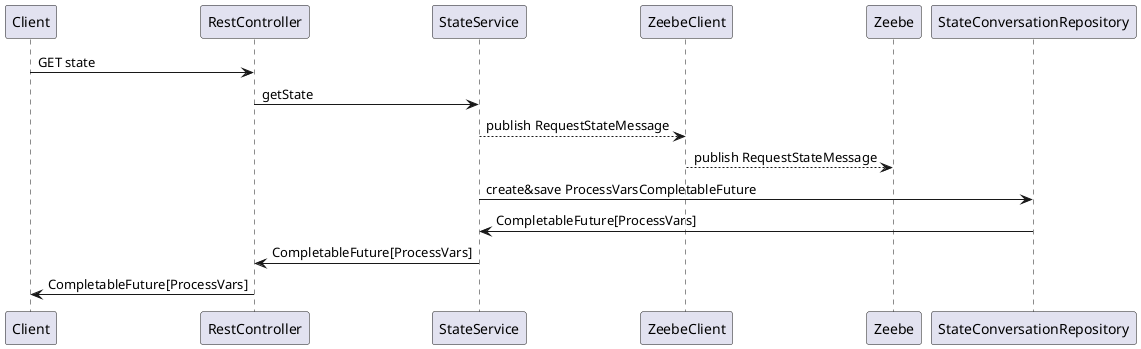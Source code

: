 @startuml
Client -> RestController : GET state
RestController -> StateService : getState

StateService --> ZeebeClient : publish RequestStateMessage
ZeebeClient --> Zeebe : publish RequestStateMessage
StateService -> StateConversationRepository : create&save ProcessVarsCompletableFuture
StateConversationRepository -> StateService : CompletableFuture[ProcessVars]

StateService -> RestController : CompletableFuture[ProcessVars]
RestController -> Client : CompletableFuture[ProcessVars]
@enduml
